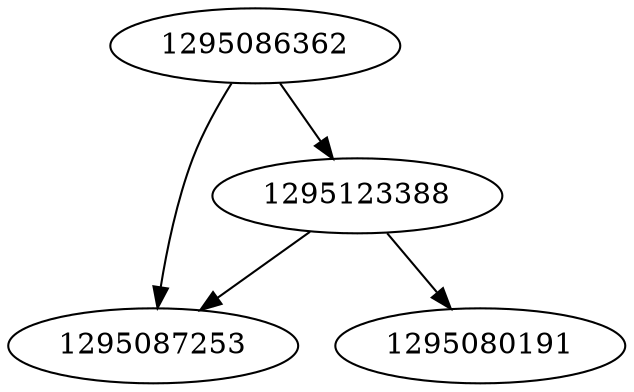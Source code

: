 strict digraph  {
1295086362;
1295123388;
1295087253;
1295080191;
1295086362 -> 1295087253;
1295086362 -> 1295123388;
1295123388 -> 1295087253;
1295123388 -> 1295080191;
}
